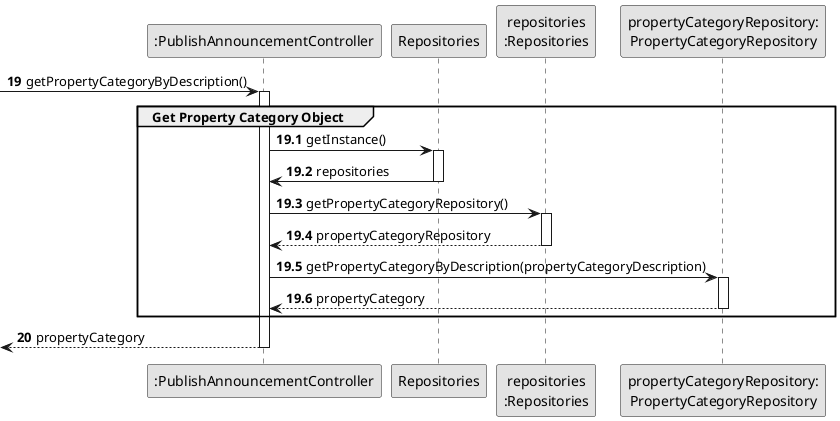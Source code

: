 @startuml
skinparam monochrome true
skinparam packageStyle rectangle
skinparam shadowing false

participant ":PublishAnnouncementController" as Controller
participant "Repositories" as RepositorySingleton
participant "repositories\n:Repositories" as RepositoryInstance
participant "propertyCategoryRepository:\nPropertyCategoryRepository" as PropertyRepository

autonumber 19
-> Controller : getPropertyCategoryByDescription()
autonumber 19.1
activate Controller

    group Get Property Category Object
        Controller -> RepositorySingleton: getInstance()
        activate RepositorySingleton

            RepositorySingleton -> Controller: repositories
        deactivate RepositorySingleton

        Controller -> RepositoryInstance: getPropertyCategoryRepository()
        activate RepositoryInstance

            RepositoryInstance --> Controller: propertyCategoryRepository
        deactivate RepositoryInstance

        Controller -> PropertyRepository: getPropertyCategoryByDescription(propertyCategoryDescription)
        activate PropertyRepository

            PropertyRepository --> Controller: propertyCategory
        deactivate PropertyRepository

    end
    autonumber 20
    <-- Controller : propertyCategory
deactivate Controller

@enduml